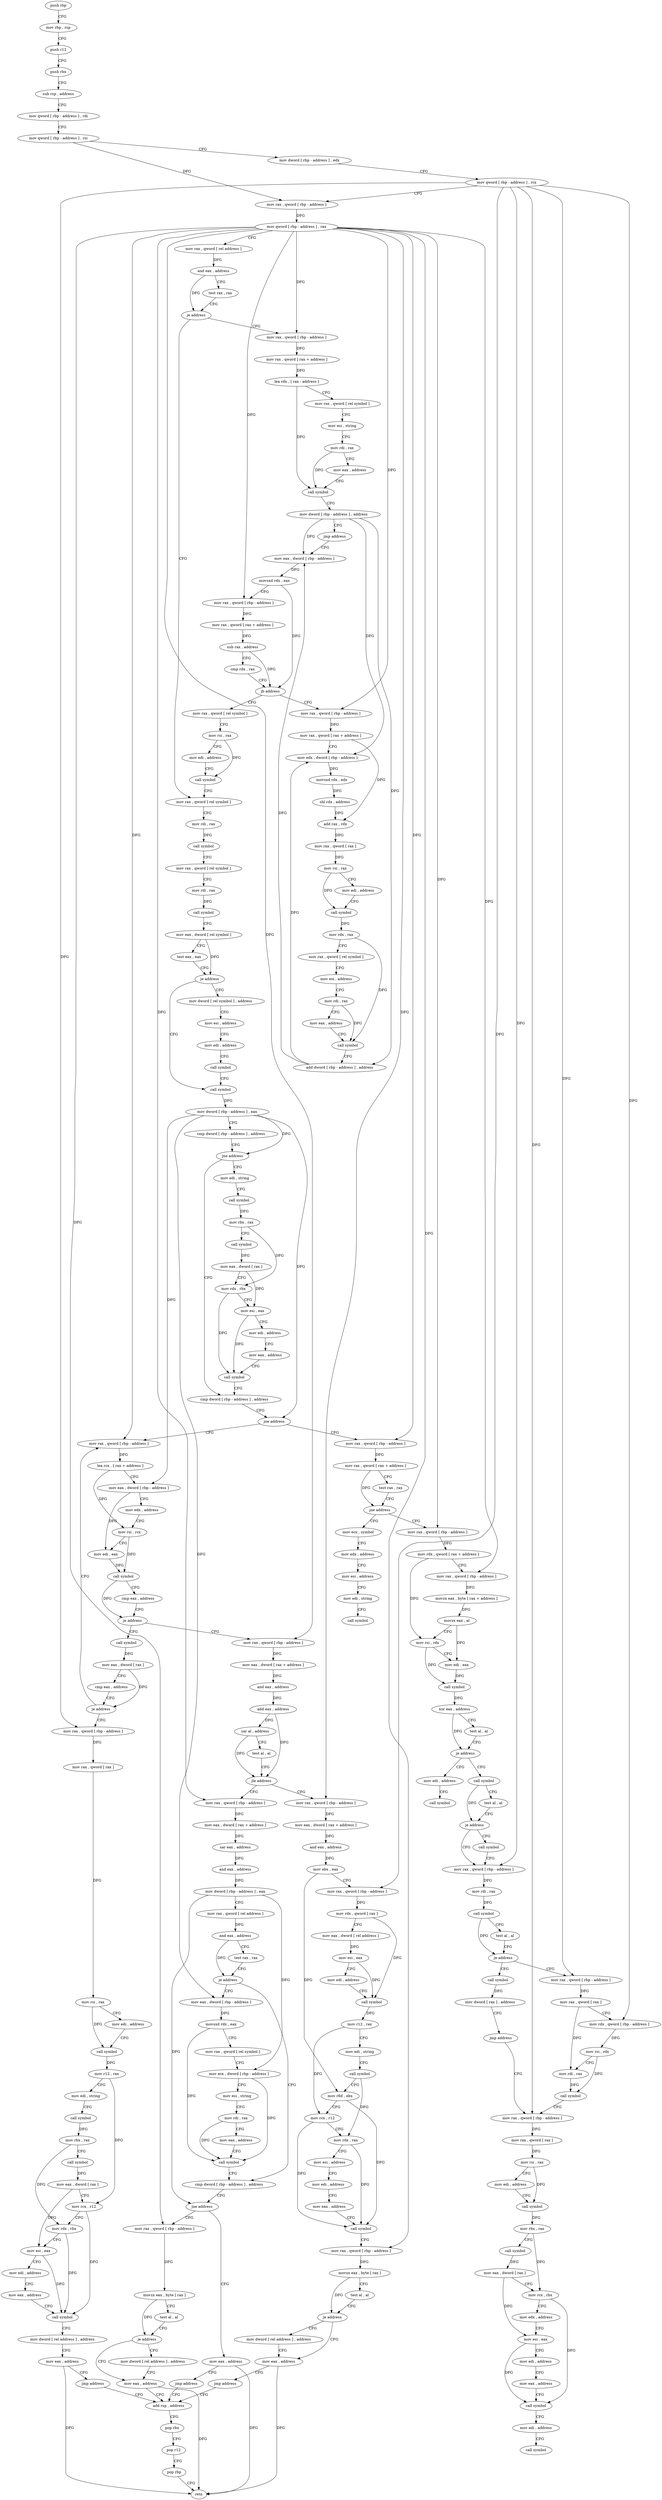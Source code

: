 digraph "func" {
"4224345" [label = "push rbp" ]
"4224346" [label = "mov rbp , rsp" ]
"4224349" [label = "push r12" ]
"4224351" [label = "push rbx" ]
"4224352" [label = "sub rsp , address" ]
"4224356" [label = "mov qword [ rbp - address ] , rdi" ]
"4224360" [label = "mov qword [ rbp - address ] , rsi" ]
"4224364" [label = "mov dword [ rbp - address ] , edx" ]
"4224367" [label = "mov qword [ rbp - address ] , rcx" ]
"4224371" [label = "mov rax , qword [ rbp - address ]" ]
"4224375" [label = "mov qword [ rbp - address ] , rax" ]
"4224379" [label = "mov rax , qword [ rel address ]" ]
"4224386" [label = "and eax , address" ]
"4224389" [label = "test rax , rax" ]
"4224392" [label = "je address" ]
"4224556" [label = "mov rax , qword [ rel symbol ]" ]
"4224398" [label = "mov rax , qword [ rbp - address ]" ]
"4224563" [label = "mov rdi , rax" ]
"4224566" [label = "call symbol" ]
"4224571" [label = "mov rax , qword [ rel symbol ]" ]
"4224578" [label = "mov rdi , rax" ]
"4224581" [label = "call symbol" ]
"4224586" [label = "mov eax , dword [ rel symbol ]" ]
"4224592" [label = "test eax , eax" ]
"4224594" [label = "je address" ]
"4224621" [label = "call symbol" ]
"4224596" [label = "mov dword [ rel symbol ] , address" ]
"4224402" [label = "mov rax , qword [ rax + address ]" ]
"4224406" [label = "lea rdx , [ rax - address ]" ]
"4224410" [label = "mov rax , qword [ rel symbol ]" ]
"4224417" [label = "mov esi , string" ]
"4224422" [label = "mov rdi , rax" ]
"4224425" [label = "mov eax , address" ]
"4224430" [label = "call symbol" ]
"4224435" [label = "mov dword [ rbp - address ] , address" ]
"4224442" [label = "jmp address" ]
"4224513" [label = "mov eax , dword [ rbp - address ]" ]
"4224626" [label = "mov dword [ rbp - address ] , eax" ]
"4224629" [label = "cmp dword [ rbp - address ] , address" ]
"4224633" [label = "jne address" ]
"4224675" [label = "cmp dword [ rbp - address ] , address" ]
"4224635" [label = "mov edi , string" ]
"4224606" [label = "mov esi , address" ]
"4224611" [label = "mov edi , address" ]
"4224616" [label = "call symbol" ]
"4224516" [label = "movsxd rdx , eax" ]
"4224519" [label = "mov rax , qword [ rbp - address ]" ]
"4224523" [label = "mov rax , qword [ rax + address ]" ]
"4224527" [label = "sub rax , address" ]
"4224531" [label = "cmp rdx , rax" ]
"4224534" [label = "jb address" ]
"4224444" [label = "mov rax , qword [ rbp - address ]" ]
"4224536" [label = "mov rax , qword [ rel symbol ]" ]
"4224679" [label = "jne address" ]
"4225006" [label = "mov rax , qword [ rbp - address ]" ]
"4224685" [label = "mov rax , qword [ rbp - address ]" ]
"4224640" [label = "call symbol" ]
"4224645" [label = "mov rbx , rax" ]
"4224648" [label = "call symbol" ]
"4224653" [label = "mov eax , dword [ rax ]" ]
"4224655" [label = "mov rdx , rbx" ]
"4224658" [label = "mov esi , eax" ]
"4224660" [label = "mov edi , address" ]
"4224665" [label = "mov eax , address" ]
"4224670" [label = "call symbol" ]
"4224448" [label = "mov rax , qword [ rax + address ]" ]
"4224452" [label = "mov edx , dword [ rbp - address ]" ]
"4224455" [label = "movsxd rdx , edx" ]
"4224458" [label = "shl rdx , address" ]
"4224462" [label = "add rax , rdx" ]
"4224465" [label = "mov rax , qword [ rax ]" ]
"4224468" [label = "mov rsi , rax" ]
"4224471" [label = "mov edi , address" ]
"4224476" [label = "call symbol" ]
"4224481" [label = "mov rdx , rax" ]
"4224484" [label = "mov rax , qword [ rel symbol ]" ]
"4224491" [label = "mov esi , address" ]
"4224496" [label = "mov rdi , rax" ]
"4224499" [label = "mov eax , address" ]
"4224504" [label = "call symbol" ]
"4224509" [label = "add dword [ rbp - address ] , address" ]
"4224543" [label = "mov rsi , rax" ]
"4224546" [label = "mov edi , address" ]
"4224551" [label = "call symbol" ]
"4225010" [label = "lea rcx , [ rax + address ]" ]
"4225017" [label = "mov eax , dword [ rbp - address ]" ]
"4225020" [label = "mov edx , address" ]
"4225025" [label = "mov rsi , rcx" ]
"4225028" [label = "mov edi , eax" ]
"4225030" [label = "call symbol" ]
"4225035" [label = "cmp eax , address" ]
"4225038" [label = "je address" ]
"4224908" [label = "call symbol" ]
"4225044" [label = "mov rax , qword [ rbp - address ]" ]
"4224689" [label = "mov rax , qword [ rax + address ]" ]
"4224696" [label = "test rax , rax" ]
"4224699" [label = "jne address" ]
"4224726" [label = "mov rax , qword [ rbp - address ]" ]
"4224701" [label = "mov ecx , symbol" ]
"4224913" [label = "mov eax , dword [ rax ]" ]
"4224915" [label = "cmp eax , address" ]
"4224918" [label = "je address" ]
"4224920" [label = "mov rax , qword [ rbp - address ]" ]
"4225048" [label = "mov eax , dword [ rax + address ]" ]
"4225054" [label = "and eax , address" ]
"4225057" [label = "add eax , address" ]
"4225060" [label = "sar al , address" ]
"4225062" [label = "test al , al" ]
"4225064" [label = "jle address" ]
"4225176" [label = "mov rax , qword [ rbp - address ]" ]
"4225066" [label = "mov rax , qword [ rbp - address ]" ]
"4224730" [label = "mov rdx , qword [ rax + address ]" ]
"4224737" [label = "mov rax , qword [ rbp - address ]" ]
"4224741" [label = "movzx eax , byte [ rax + address ]" ]
"4224748" [label = "movzx eax , al" ]
"4224751" [label = "mov rsi , rdx" ]
"4224754" [label = "mov edi , eax" ]
"4224756" [label = "call symbol" ]
"4224761" [label = "xor eax , address" ]
"4224764" [label = "test al , al" ]
"4224766" [label = "je address" ]
"4224778" [label = "call symbol" ]
"4224768" [label = "mov edi , address" ]
"4224706" [label = "mov edx , address" ]
"4224711" [label = "mov esi , address" ]
"4224716" [label = "mov edi , string" ]
"4224721" [label = "call symbol" ]
"4224924" [label = "mov rax , qword [ rax ]" ]
"4224927" [label = "mov rsi , rax" ]
"4224930" [label = "mov edi , address" ]
"4224935" [label = "call symbol" ]
"4224940" [label = "mov r12 , rax" ]
"4224943" [label = "mov edi , string" ]
"4224948" [label = "call symbol" ]
"4224953" [label = "mov rbx , rax" ]
"4224956" [label = "call symbol" ]
"4224961" [label = "mov eax , dword [ rax ]" ]
"4224963" [label = "mov rcx , r12" ]
"4224966" [label = "mov rdx , rbx" ]
"4224969" [label = "mov esi , eax" ]
"4224971" [label = "mov edi , address" ]
"4224976" [label = "mov eax , address" ]
"4224981" [label = "call symbol" ]
"4224986" [label = "mov dword [ rel address ] , address" ]
"4224996" [label = "mov eax , address" ]
"4225001" [label = "jmp address" ]
"4225285" [label = "add rsp , address" ]
"4225180" [label = "mov eax , dword [ rax + address ]" ]
"4225186" [label = "sar eax , address" ]
"4225189" [label = "and eax , address" ]
"4225194" [label = "mov dword [ rbp - address ] , eax" ]
"4225197" [label = "mov rax , qword [ rel address ]" ]
"4225204" [label = "and eax , address" ]
"4225207" [label = "test rax , rax" ]
"4225210" [label = "je address" ]
"4225246" [label = "cmp dword [ rbp - address ] , address" ]
"4225212" [label = "mov eax , dword [ rbp - address ]" ]
"4225070" [label = "mov eax , dword [ rax + address ]" ]
"4225076" [label = "and eax , address" ]
"4225079" [label = "mov ebx , eax" ]
"4225081" [label = "mov rax , qword [ rbp - address ]" ]
"4225085" [label = "mov rdx , qword [ rax ]" ]
"4225088" [label = "mov eax , dword [ rel address ]" ]
"4225094" [label = "mov esi , eax" ]
"4225096" [label = "mov edi , address" ]
"4225101" [label = "call symbol" ]
"4225106" [label = "mov r12 , rax" ]
"4225109" [label = "mov edi , string" ]
"4225114" [label = "call symbol" ]
"4225119" [label = "mov r8d , ebx" ]
"4225122" [label = "mov rcx , r12" ]
"4225125" [label = "mov rdx , rax" ]
"4225128" [label = "mov esi , address" ]
"4225133" [label = "mov edi , address" ]
"4225138" [label = "mov eax , address" ]
"4225143" [label = "call symbol" ]
"4225148" [label = "mov rax , qword [ rbp - address ]" ]
"4225152" [label = "movzx eax , byte [ rax ]" ]
"4225155" [label = "test al , al" ]
"4225157" [label = "je address" ]
"4225169" [label = "mov eax , address" ]
"4225159" [label = "mov dword [ rel address ] , address" ]
"4224783" [label = "test al , al" ]
"4224785" [label = "je address" ]
"4224792" [label = "mov rax , qword [ rbp - address ]" ]
"4224787" [label = "call symbol" ]
"4224773" [label = "call symbol" ]
"4225289" [label = "pop rbx" ]
"4225290" [label = "pop r12" ]
"4225292" [label = "pop rbp" ]
"4225293" [label = "retn" ]
"4225250" [label = "jne address" ]
"4225259" [label = "mov rax , qword [ rbp - address ]" ]
"4225252" [label = "mov eax , address" ]
"4225215" [label = "movsxd rdx , eax" ]
"4225218" [label = "mov rax , qword [ rel symbol ]" ]
"4225225" [label = "mov ecx , dword [ rbp - address ]" ]
"4225228" [label = "mov esi , string" ]
"4225233" [label = "mov rdi , rax" ]
"4225236" [label = "mov eax , address" ]
"4225241" [label = "call symbol" ]
"4225174" [label = "jmp address" ]
"4224796" [label = "mov rdi , rax" ]
"4224799" [label = "call symbol" ]
"4224804" [label = "test al , al" ]
"4224806" [label = "je address" ]
"4224821" [label = "mov rax , qword [ rbp - address ]" ]
"4224808" [label = "call symbol" ]
"4225263" [label = "movzx eax , byte [ rax ]" ]
"4225266" [label = "test al , al" ]
"4225268" [label = "je address" ]
"4225280" [label = "mov eax , address" ]
"4225270" [label = "mov dword [ rel address ] , address" ]
"4225257" [label = "jmp address" ]
"4224825" [label = "mov rax , qword [ rax ]" ]
"4224828" [label = "mov rdx , qword [ rbp - address ]" ]
"4224832" [label = "mov rsi , rdx" ]
"4224835" [label = "mov rdi , rax" ]
"4224838" [label = "call symbol" ]
"4224843" [label = "mov rax , qword [ rbp - address ]" ]
"4224813" [label = "mov dword [ rax ] , address" ]
"4224819" [label = "jmp address" ]
"4224847" [label = "mov rax , qword [ rax ]" ]
"4224850" [label = "mov rsi , rax" ]
"4224853" [label = "mov edi , address" ]
"4224858" [label = "call symbol" ]
"4224863" [label = "mov rbx , rax" ]
"4224866" [label = "call symbol" ]
"4224871" [label = "mov eax , dword [ rax ]" ]
"4224873" [label = "mov rcx , rbx" ]
"4224876" [label = "mov edx , address" ]
"4224881" [label = "mov esi , eax" ]
"4224883" [label = "mov edi , address" ]
"4224888" [label = "mov eax , address" ]
"4224893" [label = "call symbol" ]
"4224898" [label = "mov edi , address" ]
"4224903" [label = "call symbol" ]
"4224345" -> "4224346" [ label = "CFG" ]
"4224346" -> "4224349" [ label = "CFG" ]
"4224349" -> "4224351" [ label = "CFG" ]
"4224351" -> "4224352" [ label = "CFG" ]
"4224352" -> "4224356" [ label = "CFG" ]
"4224356" -> "4224360" [ label = "CFG" ]
"4224360" -> "4224364" [ label = "CFG" ]
"4224360" -> "4224371" [ label = "DFG" ]
"4224364" -> "4224367" [ label = "CFG" ]
"4224367" -> "4224371" [ label = "CFG" ]
"4224367" -> "4224920" [ label = "DFG" ]
"4224367" -> "4225081" [ label = "DFG" ]
"4224367" -> "4224792" [ label = "DFG" ]
"4224367" -> "4224821" [ label = "DFG" ]
"4224367" -> "4224828" [ label = "DFG" ]
"4224367" -> "4224843" [ label = "DFG" ]
"4224371" -> "4224375" [ label = "DFG" ]
"4224375" -> "4224379" [ label = "CFG" ]
"4224375" -> "4224398" [ label = "DFG" ]
"4224375" -> "4224519" [ label = "DFG" ]
"4224375" -> "4224444" [ label = "DFG" ]
"4224375" -> "4225006" [ label = "DFG" ]
"4224375" -> "4224685" [ label = "DFG" ]
"4224375" -> "4225044" [ label = "DFG" ]
"4224375" -> "4224726" [ label = "DFG" ]
"4224375" -> "4224737" [ label = "DFG" ]
"4224375" -> "4225176" [ label = "DFG" ]
"4224375" -> "4225066" [ label = "DFG" ]
"4224375" -> "4225148" [ label = "DFG" ]
"4224375" -> "4225259" [ label = "DFG" ]
"4224379" -> "4224386" [ label = "DFG" ]
"4224386" -> "4224389" [ label = "CFG" ]
"4224386" -> "4224392" [ label = "DFG" ]
"4224389" -> "4224392" [ label = "CFG" ]
"4224392" -> "4224556" [ label = "CFG" ]
"4224392" -> "4224398" [ label = "CFG" ]
"4224556" -> "4224563" [ label = "CFG" ]
"4224398" -> "4224402" [ label = "DFG" ]
"4224563" -> "4224566" [ label = "DFG" ]
"4224566" -> "4224571" [ label = "CFG" ]
"4224571" -> "4224578" [ label = "CFG" ]
"4224578" -> "4224581" [ label = "DFG" ]
"4224581" -> "4224586" [ label = "CFG" ]
"4224586" -> "4224592" [ label = "CFG" ]
"4224586" -> "4224594" [ label = "DFG" ]
"4224592" -> "4224594" [ label = "CFG" ]
"4224594" -> "4224621" [ label = "CFG" ]
"4224594" -> "4224596" [ label = "CFG" ]
"4224621" -> "4224626" [ label = "DFG" ]
"4224596" -> "4224606" [ label = "CFG" ]
"4224402" -> "4224406" [ label = "DFG" ]
"4224406" -> "4224410" [ label = "CFG" ]
"4224406" -> "4224430" [ label = "DFG" ]
"4224410" -> "4224417" [ label = "CFG" ]
"4224417" -> "4224422" [ label = "CFG" ]
"4224422" -> "4224425" [ label = "CFG" ]
"4224422" -> "4224430" [ label = "DFG" ]
"4224425" -> "4224430" [ label = "CFG" ]
"4224430" -> "4224435" [ label = "CFG" ]
"4224435" -> "4224442" [ label = "CFG" ]
"4224435" -> "4224513" [ label = "DFG" ]
"4224435" -> "4224452" [ label = "DFG" ]
"4224435" -> "4224509" [ label = "DFG" ]
"4224442" -> "4224513" [ label = "CFG" ]
"4224513" -> "4224516" [ label = "DFG" ]
"4224626" -> "4224629" [ label = "CFG" ]
"4224626" -> "4224633" [ label = "DFG" ]
"4224626" -> "4224679" [ label = "DFG" ]
"4224626" -> "4225017" [ label = "DFG" ]
"4224626" -> "4225212" [ label = "DFG" ]
"4224629" -> "4224633" [ label = "CFG" ]
"4224633" -> "4224675" [ label = "CFG" ]
"4224633" -> "4224635" [ label = "CFG" ]
"4224675" -> "4224679" [ label = "CFG" ]
"4224635" -> "4224640" [ label = "CFG" ]
"4224606" -> "4224611" [ label = "CFG" ]
"4224611" -> "4224616" [ label = "CFG" ]
"4224616" -> "4224621" [ label = "CFG" ]
"4224516" -> "4224519" [ label = "CFG" ]
"4224516" -> "4224534" [ label = "DFG" ]
"4224519" -> "4224523" [ label = "DFG" ]
"4224523" -> "4224527" [ label = "DFG" ]
"4224527" -> "4224531" [ label = "CFG" ]
"4224527" -> "4224534" [ label = "DFG" ]
"4224531" -> "4224534" [ label = "CFG" ]
"4224534" -> "4224444" [ label = "CFG" ]
"4224534" -> "4224536" [ label = "CFG" ]
"4224444" -> "4224448" [ label = "DFG" ]
"4224536" -> "4224543" [ label = "CFG" ]
"4224679" -> "4225006" [ label = "CFG" ]
"4224679" -> "4224685" [ label = "CFG" ]
"4225006" -> "4225010" [ label = "DFG" ]
"4224685" -> "4224689" [ label = "DFG" ]
"4224640" -> "4224645" [ label = "DFG" ]
"4224645" -> "4224648" [ label = "CFG" ]
"4224645" -> "4224655" [ label = "DFG" ]
"4224648" -> "4224653" [ label = "DFG" ]
"4224653" -> "4224655" [ label = "CFG" ]
"4224653" -> "4224658" [ label = "DFG" ]
"4224655" -> "4224658" [ label = "CFG" ]
"4224655" -> "4224670" [ label = "DFG" ]
"4224658" -> "4224660" [ label = "CFG" ]
"4224658" -> "4224670" [ label = "DFG" ]
"4224660" -> "4224665" [ label = "CFG" ]
"4224665" -> "4224670" [ label = "CFG" ]
"4224670" -> "4224675" [ label = "CFG" ]
"4224448" -> "4224452" [ label = "CFG" ]
"4224448" -> "4224462" [ label = "DFG" ]
"4224452" -> "4224455" [ label = "DFG" ]
"4224455" -> "4224458" [ label = "DFG" ]
"4224458" -> "4224462" [ label = "DFG" ]
"4224462" -> "4224465" [ label = "DFG" ]
"4224465" -> "4224468" [ label = "DFG" ]
"4224468" -> "4224471" [ label = "CFG" ]
"4224468" -> "4224476" [ label = "DFG" ]
"4224471" -> "4224476" [ label = "CFG" ]
"4224476" -> "4224481" [ label = "DFG" ]
"4224481" -> "4224484" [ label = "CFG" ]
"4224481" -> "4224504" [ label = "DFG" ]
"4224484" -> "4224491" [ label = "CFG" ]
"4224491" -> "4224496" [ label = "CFG" ]
"4224496" -> "4224499" [ label = "CFG" ]
"4224496" -> "4224504" [ label = "DFG" ]
"4224499" -> "4224504" [ label = "CFG" ]
"4224504" -> "4224509" [ label = "CFG" ]
"4224509" -> "4224513" [ label = "DFG" ]
"4224509" -> "4224452" [ label = "DFG" ]
"4224543" -> "4224546" [ label = "CFG" ]
"4224543" -> "4224551" [ label = "DFG" ]
"4224546" -> "4224551" [ label = "CFG" ]
"4224551" -> "4224556" [ label = "CFG" ]
"4225010" -> "4225017" [ label = "CFG" ]
"4225010" -> "4225025" [ label = "DFG" ]
"4225017" -> "4225020" [ label = "CFG" ]
"4225017" -> "4225028" [ label = "DFG" ]
"4225020" -> "4225025" [ label = "CFG" ]
"4225025" -> "4225028" [ label = "CFG" ]
"4225025" -> "4225030" [ label = "DFG" ]
"4225028" -> "4225030" [ label = "DFG" ]
"4225030" -> "4225035" [ label = "CFG" ]
"4225030" -> "4225038" [ label = "DFG" ]
"4225035" -> "4225038" [ label = "CFG" ]
"4225038" -> "4224908" [ label = "CFG" ]
"4225038" -> "4225044" [ label = "CFG" ]
"4224908" -> "4224913" [ label = "DFG" ]
"4225044" -> "4225048" [ label = "DFG" ]
"4224689" -> "4224696" [ label = "CFG" ]
"4224689" -> "4224699" [ label = "DFG" ]
"4224696" -> "4224699" [ label = "CFG" ]
"4224699" -> "4224726" [ label = "CFG" ]
"4224699" -> "4224701" [ label = "CFG" ]
"4224726" -> "4224730" [ label = "DFG" ]
"4224701" -> "4224706" [ label = "CFG" ]
"4224913" -> "4224915" [ label = "CFG" ]
"4224913" -> "4224918" [ label = "DFG" ]
"4224915" -> "4224918" [ label = "CFG" ]
"4224918" -> "4225006" [ label = "CFG" ]
"4224918" -> "4224920" [ label = "CFG" ]
"4224920" -> "4224924" [ label = "DFG" ]
"4225048" -> "4225054" [ label = "DFG" ]
"4225054" -> "4225057" [ label = "DFG" ]
"4225057" -> "4225060" [ label = "DFG" ]
"4225057" -> "4225064" [ label = "DFG" ]
"4225060" -> "4225062" [ label = "CFG" ]
"4225060" -> "4225064" [ label = "DFG" ]
"4225062" -> "4225064" [ label = "CFG" ]
"4225064" -> "4225176" [ label = "CFG" ]
"4225064" -> "4225066" [ label = "CFG" ]
"4225176" -> "4225180" [ label = "DFG" ]
"4225066" -> "4225070" [ label = "DFG" ]
"4224730" -> "4224737" [ label = "CFG" ]
"4224730" -> "4224751" [ label = "DFG" ]
"4224737" -> "4224741" [ label = "DFG" ]
"4224741" -> "4224748" [ label = "DFG" ]
"4224748" -> "4224751" [ label = "CFG" ]
"4224748" -> "4224754" [ label = "DFG" ]
"4224751" -> "4224754" [ label = "CFG" ]
"4224751" -> "4224756" [ label = "DFG" ]
"4224754" -> "4224756" [ label = "DFG" ]
"4224756" -> "4224761" [ label = "DFG" ]
"4224761" -> "4224764" [ label = "CFG" ]
"4224761" -> "4224766" [ label = "DFG" ]
"4224764" -> "4224766" [ label = "CFG" ]
"4224766" -> "4224778" [ label = "CFG" ]
"4224766" -> "4224768" [ label = "CFG" ]
"4224778" -> "4224783" [ label = "CFG" ]
"4224778" -> "4224785" [ label = "DFG" ]
"4224768" -> "4224773" [ label = "CFG" ]
"4224706" -> "4224711" [ label = "CFG" ]
"4224711" -> "4224716" [ label = "CFG" ]
"4224716" -> "4224721" [ label = "CFG" ]
"4224924" -> "4224927" [ label = "DFG" ]
"4224927" -> "4224930" [ label = "CFG" ]
"4224927" -> "4224935" [ label = "DFG" ]
"4224930" -> "4224935" [ label = "CFG" ]
"4224935" -> "4224940" [ label = "DFG" ]
"4224940" -> "4224943" [ label = "CFG" ]
"4224940" -> "4224963" [ label = "DFG" ]
"4224943" -> "4224948" [ label = "CFG" ]
"4224948" -> "4224953" [ label = "DFG" ]
"4224953" -> "4224956" [ label = "CFG" ]
"4224953" -> "4224966" [ label = "DFG" ]
"4224956" -> "4224961" [ label = "DFG" ]
"4224961" -> "4224963" [ label = "CFG" ]
"4224961" -> "4224969" [ label = "DFG" ]
"4224963" -> "4224966" [ label = "CFG" ]
"4224963" -> "4224981" [ label = "DFG" ]
"4224966" -> "4224969" [ label = "CFG" ]
"4224966" -> "4224981" [ label = "DFG" ]
"4224969" -> "4224971" [ label = "CFG" ]
"4224969" -> "4224981" [ label = "DFG" ]
"4224971" -> "4224976" [ label = "CFG" ]
"4224976" -> "4224981" [ label = "CFG" ]
"4224981" -> "4224986" [ label = "CFG" ]
"4224986" -> "4224996" [ label = "CFG" ]
"4224996" -> "4225001" [ label = "CFG" ]
"4224996" -> "4225293" [ label = "DFG" ]
"4225001" -> "4225285" [ label = "CFG" ]
"4225285" -> "4225289" [ label = "CFG" ]
"4225180" -> "4225186" [ label = "DFG" ]
"4225186" -> "4225189" [ label = "DFG" ]
"4225189" -> "4225194" [ label = "DFG" ]
"4225194" -> "4225197" [ label = "CFG" ]
"4225194" -> "4225250" [ label = "DFG" ]
"4225194" -> "4225225" [ label = "DFG" ]
"4225197" -> "4225204" [ label = "DFG" ]
"4225204" -> "4225207" [ label = "CFG" ]
"4225204" -> "4225210" [ label = "DFG" ]
"4225207" -> "4225210" [ label = "CFG" ]
"4225210" -> "4225246" [ label = "CFG" ]
"4225210" -> "4225212" [ label = "CFG" ]
"4225246" -> "4225250" [ label = "CFG" ]
"4225212" -> "4225215" [ label = "DFG" ]
"4225070" -> "4225076" [ label = "DFG" ]
"4225076" -> "4225079" [ label = "DFG" ]
"4225079" -> "4225081" [ label = "CFG" ]
"4225079" -> "4225119" [ label = "DFG" ]
"4225081" -> "4225085" [ label = "DFG" ]
"4225085" -> "4225088" [ label = "CFG" ]
"4225085" -> "4225101" [ label = "DFG" ]
"4225088" -> "4225094" [ label = "DFG" ]
"4225094" -> "4225096" [ label = "CFG" ]
"4225094" -> "4225101" [ label = "DFG" ]
"4225096" -> "4225101" [ label = "CFG" ]
"4225101" -> "4225106" [ label = "DFG" ]
"4225106" -> "4225109" [ label = "CFG" ]
"4225106" -> "4225122" [ label = "DFG" ]
"4225109" -> "4225114" [ label = "CFG" ]
"4225114" -> "4225119" [ label = "CFG" ]
"4225114" -> "4225125" [ label = "DFG" ]
"4225119" -> "4225122" [ label = "CFG" ]
"4225119" -> "4225143" [ label = "DFG" ]
"4225122" -> "4225125" [ label = "CFG" ]
"4225122" -> "4225143" [ label = "DFG" ]
"4225125" -> "4225128" [ label = "CFG" ]
"4225125" -> "4225143" [ label = "DFG" ]
"4225128" -> "4225133" [ label = "CFG" ]
"4225133" -> "4225138" [ label = "CFG" ]
"4225138" -> "4225143" [ label = "CFG" ]
"4225143" -> "4225148" [ label = "CFG" ]
"4225148" -> "4225152" [ label = "DFG" ]
"4225152" -> "4225155" [ label = "CFG" ]
"4225152" -> "4225157" [ label = "DFG" ]
"4225155" -> "4225157" [ label = "CFG" ]
"4225157" -> "4225169" [ label = "CFG" ]
"4225157" -> "4225159" [ label = "CFG" ]
"4225169" -> "4225174" [ label = "CFG" ]
"4225169" -> "4225293" [ label = "DFG" ]
"4225159" -> "4225169" [ label = "CFG" ]
"4224783" -> "4224785" [ label = "CFG" ]
"4224785" -> "4224792" [ label = "CFG" ]
"4224785" -> "4224787" [ label = "CFG" ]
"4224792" -> "4224796" [ label = "DFG" ]
"4224787" -> "4224792" [ label = "CFG" ]
"4225289" -> "4225290" [ label = "CFG" ]
"4225290" -> "4225292" [ label = "CFG" ]
"4225292" -> "4225293" [ label = "CFG" ]
"4225250" -> "4225259" [ label = "CFG" ]
"4225250" -> "4225252" [ label = "CFG" ]
"4225259" -> "4225263" [ label = "DFG" ]
"4225252" -> "4225257" [ label = "CFG" ]
"4225252" -> "4225293" [ label = "DFG" ]
"4225215" -> "4225218" [ label = "CFG" ]
"4225215" -> "4225241" [ label = "DFG" ]
"4225218" -> "4225225" [ label = "CFG" ]
"4225225" -> "4225228" [ label = "CFG" ]
"4225225" -> "4225241" [ label = "DFG" ]
"4225228" -> "4225233" [ label = "CFG" ]
"4225233" -> "4225236" [ label = "CFG" ]
"4225233" -> "4225241" [ label = "DFG" ]
"4225236" -> "4225241" [ label = "CFG" ]
"4225241" -> "4225246" [ label = "CFG" ]
"4225174" -> "4225285" [ label = "CFG" ]
"4224796" -> "4224799" [ label = "DFG" ]
"4224799" -> "4224804" [ label = "CFG" ]
"4224799" -> "4224806" [ label = "DFG" ]
"4224804" -> "4224806" [ label = "CFG" ]
"4224806" -> "4224821" [ label = "CFG" ]
"4224806" -> "4224808" [ label = "CFG" ]
"4224821" -> "4224825" [ label = "DFG" ]
"4224808" -> "4224813" [ label = "DFG" ]
"4225263" -> "4225266" [ label = "CFG" ]
"4225263" -> "4225268" [ label = "DFG" ]
"4225266" -> "4225268" [ label = "CFG" ]
"4225268" -> "4225280" [ label = "CFG" ]
"4225268" -> "4225270" [ label = "CFG" ]
"4225280" -> "4225285" [ label = "CFG" ]
"4225280" -> "4225293" [ label = "DFG" ]
"4225270" -> "4225280" [ label = "CFG" ]
"4225257" -> "4225285" [ label = "CFG" ]
"4224825" -> "4224828" [ label = "CFG" ]
"4224825" -> "4224835" [ label = "DFG" ]
"4224828" -> "4224832" [ label = "DFG" ]
"4224832" -> "4224835" [ label = "CFG" ]
"4224832" -> "4224838" [ label = "DFG" ]
"4224835" -> "4224838" [ label = "DFG" ]
"4224838" -> "4224843" [ label = "CFG" ]
"4224843" -> "4224847" [ label = "DFG" ]
"4224813" -> "4224819" [ label = "CFG" ]
"4224819" -> "4224843" [ label = "CFG" ]
"4224847" -> "4224850" [ label = "DFG" ]
"4224850" -> "4224853" [ label = "CFG" ]
"4224850" -> "4224858" [ label = "DFG" ]
"4224853" -> "4224858" [ label = "CFG" ]
"4224858" -> "4224863" [ label = "DFG" ]
"4224863" -> "4224866" [ label = "CFG" ]
"4224863" -> "4224873" [ label = "DFG" ]
"4224866" -> "4224871" [ label = "DFG" ]
"4224871" -> "4224873" [ label = "CFG" ]
"4224871" -> "4224881" [ label = "DFG" ]
"4224873" -> "4224876" [ label = "CFG" ]
"4224873" -> "4224893" [ label = "DFG" ]
"4224876" -> "4224881" [ label = "CFG" ]
"4224881" -> "4224883" [ label = "CFG" ]
"4224881" -> "4224893" [ label = "DFG" ]
"4224883" -> "4224888" [ label = "CFG" ]
"4224888" -> "4224893" [ label = "CFG" ]
"4224893" -> "4224898" [ label = "CFG" ]
"4224898" -> "4224903" [ label = "CFG" ]
}
